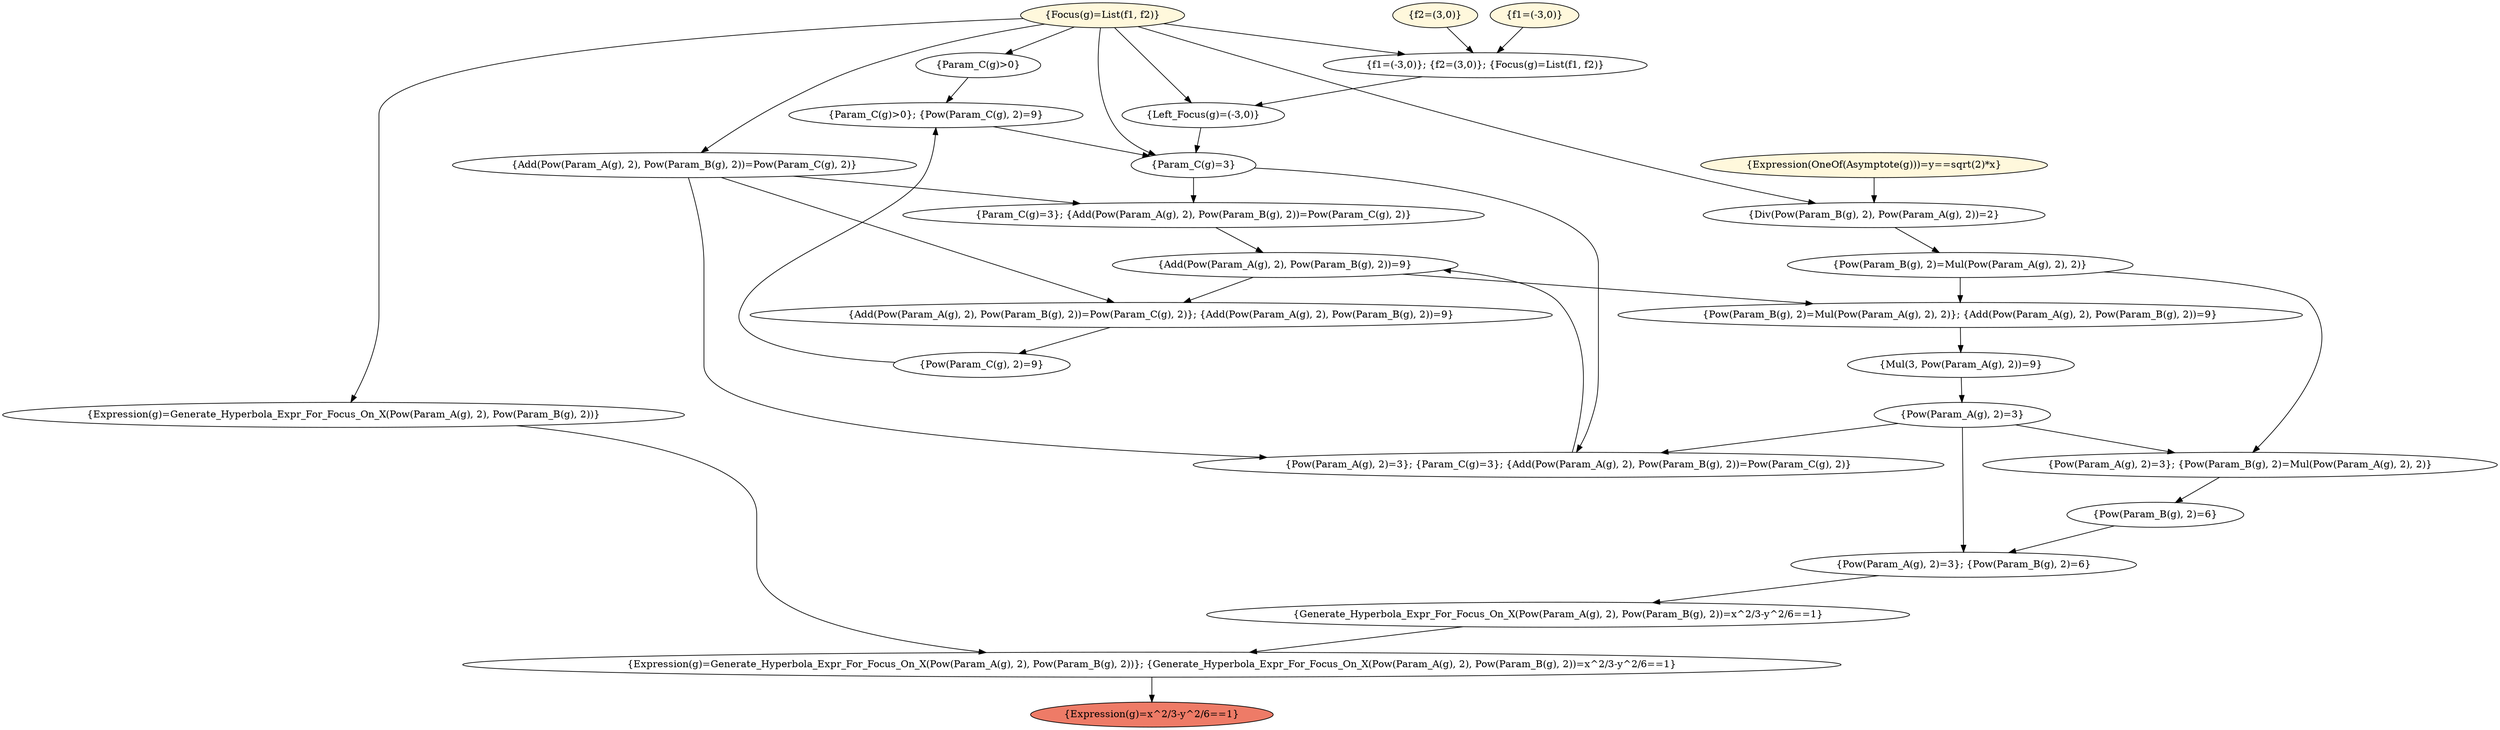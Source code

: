 digraph solving_process {
	graph [bb="0,0,3089.7,1044"];
	node [label="\N"];
	"{Focus(g)=List(f1, f2)}"	[fillcolor=cornsilk,
		height=0.5,
		pos="1367.2,1026",
		style=filled,
		width=2.7628];
	"{Param_C(g)>0}"	[height=0.5,
		pos="1212.2,954",
		width=2.1088];
	"{Focus(g)=List(f1, f2)}" -> "{Param_C(g)>0}"	[pos="e,1246.4,970.43 1331.3,1008.8 1309.1,998.75 1280.5,985.82 1256.9,975.15"];
	"{Add(Pow(Param_A(g), 2), Pow(Param_B(g), 2))=Pow(Param_C(g), 2)}"	[height=0.5,
		pos="846.25,810",
		width=7.9662];
	"{Focus(g)=List(f1, f2)}" -> "{Add(Pow(Param_A(g), 2), Pow(Param_B(g), 2))=Pow(Param_C(g), 2)}"	[pos="e,868.61,828.28 1294.7,1013.3 1246.5,1004.5 1182.2,990.73 1127.2,972 1056.1,947.75 1039.3,937.58 974.25,900 939.95,880.2 903.05,\
853.96 877.72,835.11"];
	"{Left_Focus(g)=(-3,0)}"	[height=0.5,
		pos="1494.2,882",
		width=2.7628];
	"{Focus(g)=List(f1, f2)}" -> "{Left_Focus(g)=(-3,0)}"	[pos="e,1478.9,900.19 1382.6,1007.9 1404.7,983.14 1445.7,937.24 1471.4,908.51"];
	"{Param_C(g)=3}"	[height=0.5,
		pos="1488.2,810",
		width=2.1088];
	"{Focus(g)=List(f1, f2)}" -> "{Param_C(g)=3}"	[pos="e,1441.1,824.45 1364.4,1007.7 1360.2,976.08 1355.7,908.23 1386.2,864 1397,848.43 1413.8,837.12 1430.7,829.06"];
	"{Div(Pow(Param_B(g), 2), Pow(Param_A(g), 2))=2}"	[height=0.5,
		pos="2324.2,738",
		width=5.8763];
	"{Focus(g)=List(f1, f2)}" -> "{Div(Pow(Param_B(g), 2), Pow(Param_A(g), 2))=2}"	[pos="e,2254.1,755.35 1412.6,1009.6 1528.1,970.61 1843.5,865.84 2110.2,792 2153.9,779.91 2203,767.67 2243.1,758"];
	"{Expression(g)=Generate_Hyperbola_Expr_For_Focus_On_X(Pow(Param_A(g), 2), Pow(Param_B(g), 2))}"	[height=0.5,
		pos="415.25,450",
		width=11.535];
	"{Focus(g)=List(f1, f2)}" -> "{Expression(g)=Generate_Hyperbola_Expr_For_Focus_On_X(Pow(Param_A(g), 2), Pow(Param_B(g), 2))}"	[pos="e,426.02,468.19 1273.1,1019.9 1042.3,1006.2 467.25,963.92 467.25,883 467.25,883 467.25,883 467.25,593 467.25,550.86 446.81,505.75 \
431.56,477.95"];
	"{f1=(-3,0)}; {f2=(3,0)}; {Focus(g)=List(f1, f2)}"	[height=0.5,
		pos="1843.2,954",
		width=5.3787];
	"{Focus(g)=List(f1, f2)}" -> "{f1=(-3,0)}; {f2=(3,0)}; {Focus(g)=List(f1, f2)}"	[pos="e,1742.9,969.76 1442.7,1013.9 1520.5,1002.5 1642.7,984.49 1731.7,971.41"];
	"{Param_C(g)>0}; {Pow(Param_C(g), 2)=9}"	[height=0.5,
		pos="1161.2,882",
		width=4.9522];
	"{Param_C(g)>0}" -> "{Param_C(g)>0}; {Pow(Param_C(g), 2)=9}"	[pos="e,1173.8,900.28 1199.9,936.05 1194.1,928.09 1187,918.41 1180.6,909.51"];
	"{Param_C(g)=3}; {Add(Pow(Param_A(g), 2), Pow(Param_B(g), 2))=Pow(Param_C(g), 2)}"	[height=0.5,
		pos="1488.2,738",
		width=9.9139];
	"{Add(Pow(Param_A(g), 2), Pow(Param_B(g), 2))=Pow(Param_C(g), 2)}" -> "{Param_C(g)=3}; {Add(Pow(Param_A(g), 2), Pow(Param_B(g), 2))=Pow(Param_C(g), 2)}"	[pos="e,1342.6,754.88 985.16,793.85 1087,782.75 1225.3,767.67 1331.2,756.12"];
	"{Add(Pow(Param_A(g), 2), Pow(Param_B(g), 2))=Pow(Param_C(g), 2)}; {Add(Pow(Param_A(g), 2), Pow(Param_B(g), 2))=9}"	[height=0.5,
		pos="1419.2,594",
		width=13.738];
	"{Add(Pow(Param_A(g), 2), Pow(Param_B(g), 2))=Pow(Param_C(g), 2)}" -> "{Add(Pow(Param_A(g), 2), Pow(Param_B(g), 2))=Pow(Param_C(g), 2)}; {Add(Pow(Param_A(g), 2), Pow(Param_B(g), 2))=9}"	[pos="e,1372.7,612.38 892.17,791.85 995.98,753.08 1248.5,658.77 1362.2,616.32"];
	"{Pow(Param_A(g), 2)=3}; {Param_C(g)=3}; {Add(Pow(Param_A(g), 2), Pow(Param_B(g), 2))=Pow(Param_C(g), 2)}"	[height=0.5,
		pos="1941.2,378",
		width=12.772];
	"{Add(Pow(Param_A(g), 2), Pow(Param_B(g), 2))=Pow(Param_C(g), 2)}" -> "{Pow(Param_A(g), 2)=3}; {Param_C(g)=3}; {Add(Pow(Param_A(g), 2), Pow(Param_B(g), 2))=Pow(Param_C(g), 2)}"	[pos="e,1615.6,391.05 848.68,791.55 852.18,764.8 858.25,712.03 858.25,667 858.25,667 858.25,667 858.25,521 858.25,444.69 1286.4,408.2 \
1604.3,391.63"];
	"{Left_Focus(g)=(-3,0)}" -> "{Param_C(g)=3}"	[pos="e,1489.7,828.1 1492.8,863.7 1492.1,856.41 1491.4,847.73 1490.7,839.54"];
	"{Param_C(g)=3}" -> "{Param_C(g)=3}; {Add(Pow(Param_A(g), 2), Pow(Param_B(g), 2))=Pow(Param_C(g), 2)}"	[pos="e,1488.2,756.1 1488.2,791.7 1488.2,784.41 1488.2,775.73 1488.2,767.54"];
	"{Param_C(g)=3}" -> "{Pow(Param_A(g), 2)=3}; {Param_C(g)=3}; {Add(Pow(Param_A(g), 2), Pow(Param_B(g), 2))=Pow(Param_C(g), 2)}"	[pos="e,1950.9,396.16 1564.2,808.27 1640.1,805.2 1759,793.99 1854.2,756 1917.9,730.61 1980.2,735.56 1980.2,667 1980.2,667 1980.2,667 1980.2,\
521 1980.2,480.96 1978,470.27 1966.2,432 1963.6,423.44 1959.8,414.51 1956,406.46"];
	"{Pow(Param_B(g), 2)=Mul(Pow(Param_A(g), 2), 2)}"	[height=0.5,
		pos="2429.2,666",
		width=5.9332];
	"{Div(Pow(Param_B(g), 2), Pow(Param_A(g), 2))=2}" -> "{Pow(Param_B(g), 2)=Mul(Pow(Param_A(g), 2), 2)}"	[pos="e,2403.2,684.35 2350.2,719.7 2363.3,710.95 2379.5,700.19 2393.7,690.69"];
	"{Expression(g)=Generate_Hyperbola_Expr_For_Focus_On_X(Pow(Param_A(g), 2), Pow(Param_B(g), 2))}; {Generate_Hyperbola_Expr_For_Focus_\
On_X(Pow(Param_A(g), 2), Pow(Param_B(g), 2))=x^2/3-y^2/6==1}"	[height=0.5,
		pos="1160.2,90",
		width=23.164];
	"{Expression(g)=Generate_Hyperbola_Expr_For_Focus_On_X(Pow(Param_A(g), 2), Pow(Param_B(g), 2))}" -> "{Expression(g)=Generate_Hyperbola_Expr_For_Focus_On_X(Pow(Param_A(g), 2), Pow(Param_B(g), 2))}; {Generate_Hyperbola_Expr_For_Focus_\
On_X(Pow(Param_A(g), 2), Pow(Param_B(g), 2))=x^2/3-y^2/6==1}"	[pos="e,1075.4,108.31 598.23,433.42 747.65,415.47 934.25,378.7 934.25,307 934.25,307 934.25,307 934.25,233 934.25,167.65 1002.8,131.21 \
1064.4,111.65"];
	"{f1=(-3,0)}"	[fillcolor=cornsilk,
		height=0.5,
		pos="1781.2,1026",
		style=filled,
		width=1.5117];
	"{f1=(-3,0)}" -> "{f1=(-3,0)}; {f2=(3,0)}; {Focus(g)=List(f1, f2)}"	[pos="e,1828.2,971.96 1795.9,1008.4 1803.3,1000.1 1812.4,989.8 1820.7,980.49"];
	"{f1=(-3,0)}; {f2=(3,0)}; {Focus(g)=List(f1, f2)}" -> "{Left_Focus(g)=(-3,0)}"	[pos="e,1559.1,896.01 1764.1,937.12 1706,925.47 1627.6,909.75 1570.3,898.25"];
	"{f2=(3,0)}"	[fillcolor=cornsilk,
		height=0.5,
		pos="1905.2,1026",
		style=filled,
		width=1.4264];
	"{f2=(3,0)}" -> "{f1=(-3,0)}; {f2=(3,0)}; {Focus(g)=List(f1, f2)}"	[pos="e,1858.3,971.96 1890.6,1008.4 1883.2,1000.1 1874.1,989.8 1865.8,980.49"];
	"{Expression(OneOf(Asymptote(g)))=y==sqrt(2)*x}"	[fillcolor=cornsilk,
		height=0.5,
		pos="2324.2,810",
		style=filled,
		width=5.7057];
	"{Expression(OneOf(Asymptote(g)))=y==sqrt(2)*x}" -> "{Div(Pow(Param_B(g), 2), Pow(Param_A(g), 2))=2}"	[pos="e,2324.2,756.1 2324.2,791.7 2324.2,784.41 2324.2,775.73 2324.2,767.54"];
	"{Add(Pow(Param_A(g), 2), Pow(Param_B(g), 2))=9}"	[height=0.5,
		pos="1604.2,666",
		width=5.9332];
	"{Param_C(g)=3}; {Add(Pow(Param_A(g), 2), Pow(Param_B(g), 2))=Pow(Param_C(g), 2)}" -> "{Add(Pow(Param_A(g), 2), Pow(Param_B(g), 2))=9}"	[pos="e,1575.9,684.1 1516.9,719.7 1531.8,710.71 1550.2,699.61 1566.3,689.92"];
	"{Pow(Param_B(g), 2)=Mul(Pow(Param_A(g), 2), 2)}; {Add(Pow(Param_A(g), 2), Pow(Param_B(g), 2))=9}"	[height=0.5,
		pos="2429.2,594",
		width=11.705];
	"{Add(Pow(Param_A(g), 2), Pow(Param_B(g), 2))=9}" -> "{Pow(Param_B(g), 2)=Mul(Pow(Param_A(g), 2), 2)}; {Add(Pow(Param_A(g), 2), Pow(Param_B(g), 2))=9}"	[pos="e,2245.1,610.63 1750.8,652.57 1885.3,641.16 2085.5,624.17 2233.6,611.6"];
	"{Add(Pow(Param_A(g), 2), Pow(Param_B(g), 2))=9}" -> "{Add(Pow(Param_A(g), 2), Pow(Param_B(g), 2))=Pow(Param_C(g), 2)}; {Add(Pow(Param_A(g), 2), Pow(Param_B(g), 2))=9}"	[pos="e,1465.2,612.4 1559.5,648.05 1534.3,638.52 1502.5,626.52 1475.7,616.34"];
	"{Pow(Param_B(g), 2)=Mul(Pow(Param_A(g), 2), 2)}" -> "{Pow(Param_B(g), 2)=Mul(Pow(Param_A(g), 2), 2)}; {Add(Pow(Param_A(g), 2), Pow(Param_B(g), 2))=9}"	[pos="e,2429.2,612.1 2429.2,647.7 2429.2,640.41 2429.2,631.73 2429.2,623.54"];
	"{Pow(Param_A(g), 2)=3}; {Pow(Param_B(g), 2)=Mul(Pow(Param_A(g), 2), 2)}"	[height=0.5,
		pos="2773.2,378",
		width=8.7908];
	"{Pow(Param_B(g), 2)=Mul(Pow(Param_A(g), 2), 2)}" -> "{Pow(Param_A(g), 2)=3}; {Pow(Param_B(g), 2)=Mul(Pow(Param_A(g), 2), 2)}"	[pos="e,2790.2,396.39 2598.6,654.73 2711.2,646.12 2841.6,632 2859.2,612 2913.7,550.4 2839.3,451.27 2797.8,404.72"];
	"{Mul(3, Pow(Param_A(g), 2))=9}"	[height=0.5,
		pos="2429.2,522",
		width=3.9002];
	"{Pow(Param_B(g), 2)=Mul(Pow(Param_A(g), 2), 2)}; {Add(Pow(Param_A(g), 2), Pow(Param_B(g), 2))=9}" -> "{Mul(3, Pow(Param_A(g), 2))=9}"	[pos="e,2429.2,540.1 2429.2,575.7 2429.2,568.41 2429.2,559.73 2429.2,551.54"];
	"{Pow(Param_A(g), 2)=3}"	[height=0.5,
		pos="2429.2,450",
		width=3.0187];
	"{Mul(3, Pow(Param_A(g), 2))=9}" -> "{Pow(Param_A(g), 2)=3}"	[pos="e,2429.2,468.1 2429.2,503.7 2429.2,496.41 2429.2,487.73 2429.2,479.54"];
	"{Pow(Param_C(g), 2)=9}"	[height=0.5,
		pos="1207.2,522",
		width=3.0045];
	"{Add(Pow(Param_A(g), 2), Pow(Param_B(g), 2))=Pow(Param_C(g), 2)}; {Add(Pow(Param_A(g), 2), Pow(Param_B(g), 2))=9}" -> "{Pow(Param_C(g), 2)=9}"	[pos="e,1254.6,538.63 1366.6,575.61 1335.9,565.46 1297.1,552.66 1265.4,542.22"];
	"{Pow(Param_C(g), 2)=9}" -> "{Param_C(g)>0}; {Pow(Param_C(g), 2)=9}"	[pos="e,1161,863.65 1104.8,527.99 1030.6,533.99 939.31,547.18 915.25,576 826,682.91 1068.8,673.66 1142.2,792 1153.5,810.17 1158.2,834.01 \
1160.1,852.44"];
	"{Param_C(g)>0}; {Pow(Param_C(g), 2)=9}" -> "{Param_C(g)=3}"	[pos="e,1433.3,822.76 1235,865.2 1291.2,853.18 1367.9,836.77 1422.1,825.16"];
	"{Pow(Param_A(g), 2)=3}" -> "{Pow(Param_A(g), 2)=3}; {Param_C(g)=3}; {Add(Pow(Param_A(g), 2), Pow(Param_B(g), 2))=Pow(Param_C(g), 2)}"	[pos="e,2058.6,395.84 2348.9,437.48 2273.2,426.61 2158.3,410.14 2069.8,397.44"];
	"{Pow(Param_A(g), 2)=3}" -> "{Pow(Param_A(g), 2)=3}; {Pow(Param_B(g), 2)=Mul(Pow(Param_A(g), 2), 2)}"	[pos="e,2690.6,395.82 2496,435.42 2548.2,424.79 2621.5,409.89 2679.6,398.06"];
	"{Pow(Param_A(g), 2)=3}; {Pow(Param_B(g), 2)=6}"	[height=0.5,
		pos="2429.2,234",
		width=5.8621];
	"{Pow(Param_A(g), 2)=3}" -> "{Pow(Param_A(g), 2)=3}; {Pow(Param_B(g), 2)=6}"	[pos="e,2429.2,252.23 2429.2,431.85 2429.2,395.14 2429.2,308.66 2429.2,263.53"];
	"{Pow(Param_A(g), 2)=3}; {Param_C(g)=3}; {Add(Pow(Param_A(g), 2), Pow(Param_B(g), 2))=Pow(Param_C(g), 2)}" -> "{Add(Pow(Param_A(g), 2), Pow(Param_B(g), 2))=9}"	[pos="e,1777.3,655.11 1946.2,396.38 1957.4,439.25 1979.2,550.97 1923.2,612 1903.7,633.39 1847.9,646.14 1788.4,653.75"];
	"{Pow(Param_B(g), 2)=6}"	[height=0.5,
		pos="2669.2,306",
		width=3.0045];
	"{Pow(Param_A(g), 2)=3}; {Pow(Param_B(g), 2)=Mul(Pow(Param_A(g), 2), 2)}" -> "{Pow(Param_B(g), 2)=6}"	[pos="e,2694.3,323.86 2747.5,359.7 2734.3,350.81 2718.1,339.87 2703.8,330.26"];
	"{Pow(Param_B(g), 2)=6}" -> "{Pow(Param_A(g), 2)=3}; {Pow(Param_B(g), 2)=6}"	[pos="e,2486.7,251.75 2617.2,289.81 2582.2,279.6 2535.7,266.04 2497.7,254.96"];
	"{Generate_Hyperbola_Expr_For_Focus_On_X(Pow(Param_A(g), 2), Pow(Param_B(g), 2))=x^2/3-y^2/6==1}"	[height=0.5,
		pos="1648.2,162",
		width=11.791];
	"{Pow(Param_A(g), 2)=3}; {Pow(Param_B(g), 2)=6}" -> "{Generate_Hyperbola_Expr_For_Focus_On_X(Pow(Param_A(g), 2), Pow(Param_B(g), 2))=x^2/3-y^2/6==1}"	[pos="e,1824.7,178.82 2287.4,220.28 2160.8,208.94 1974.7,192.26 1835.9,179.82"];
	"{Generate_Hyperbola_Expr_For_Focus_On_X(Pow(Param_A(g), 2), Pow(Param_B(g), 2))=x^2/3-y^2/6==1}" -> "{Expression(g)=Generate_Hyperbola_Expr_For_Focus_On_X(Pow(Param_A(g), 2), Pow(Param_B(g), 2))}; {Generate_Hyperbola_Expr_For_Focus_\
On_X(Pow(Param_A(g), 2), Pow(Param_B(g), 2))=x^2/3-y^2/6==1}"	[pos="e,1280.9,108.3 1531.4,144.23 1459.3,133.9 1366.8,120.63 1292.2,109.93"];
	"{Expression(g)=x^2/3-y^2/6==1}"	[fillcolor="#ee7b67",
		height=0.5,
		pos="1160.2,18",
		style=filled,
		width=3.8433];
	"{Expression(g)=Generate_Hyperbola_Expr_For_Focus_On_X(Pow(Param_A(g), 2), Pow(Param_B(g), 2))}; {Generate_Hyperbola_Expr_For_Focus_\
On_X(Pow(Param_A(g), 2), Pow(Param_B(g), 2))=x^2/3-y^2/6==1}" -> "{Expression(g)=x^2/3-y^2/6==1}"	[pos="e,1160.2,36.104 1160.2,71.697 1160.2,64.407 1160.2,55.726 1160.2,47.536"];
}
